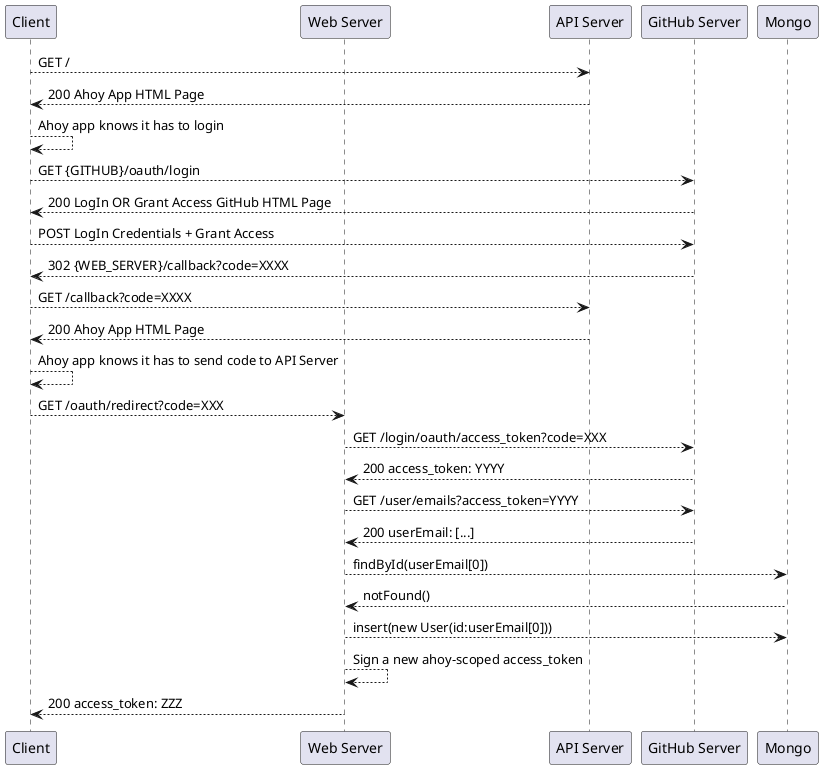 @startumlApi
skinparam componentStyle uml2

participant "Client" as c

participant "Web Server" as ws

participant "API Server" as as

participant "GitHub Server" as gs

participant "Mongo" as mdb

c --> as : GET /
c <-- as : 200 Ahoy App HTML Page

c --> c : Ahoy app knows it has to login

c --> gs : GET {GITHUB}/oauth/login
c <-- gs : 200 LogIn OR Grant Access GitHub HTML Page
c --> gs : POST LogIn Credentials + Grant Access
c <-- gs : 302 {WEB_SERVER}/callback?code=XXXX

c --> as : GET /callback?code=XXXX
c <-- as : 200 Ahoy App HTML Page

c --> c : Ahoy app knows it has to send code to API Server

c --> ws : GET /oauth/redirect?code=XXX
ws --> gs : GET /login/oauth/access_token?code=XXX
ws <-- gs : 200 access_token: YYYY
ws --> gs : GET /user/emails?access_token=YYYY
ws <-- gs : 200 userEmail: [...]

ws --> mdb : findById(userEmail[0])
ws <-- mdb : notFound()
ws --> mdb : insert(new User(id:userEmail[0]))

ws --> ws : Sign a new ahoy-scoped access_token

c <-- ws : 200 access_token: ZZZ

@enduml
